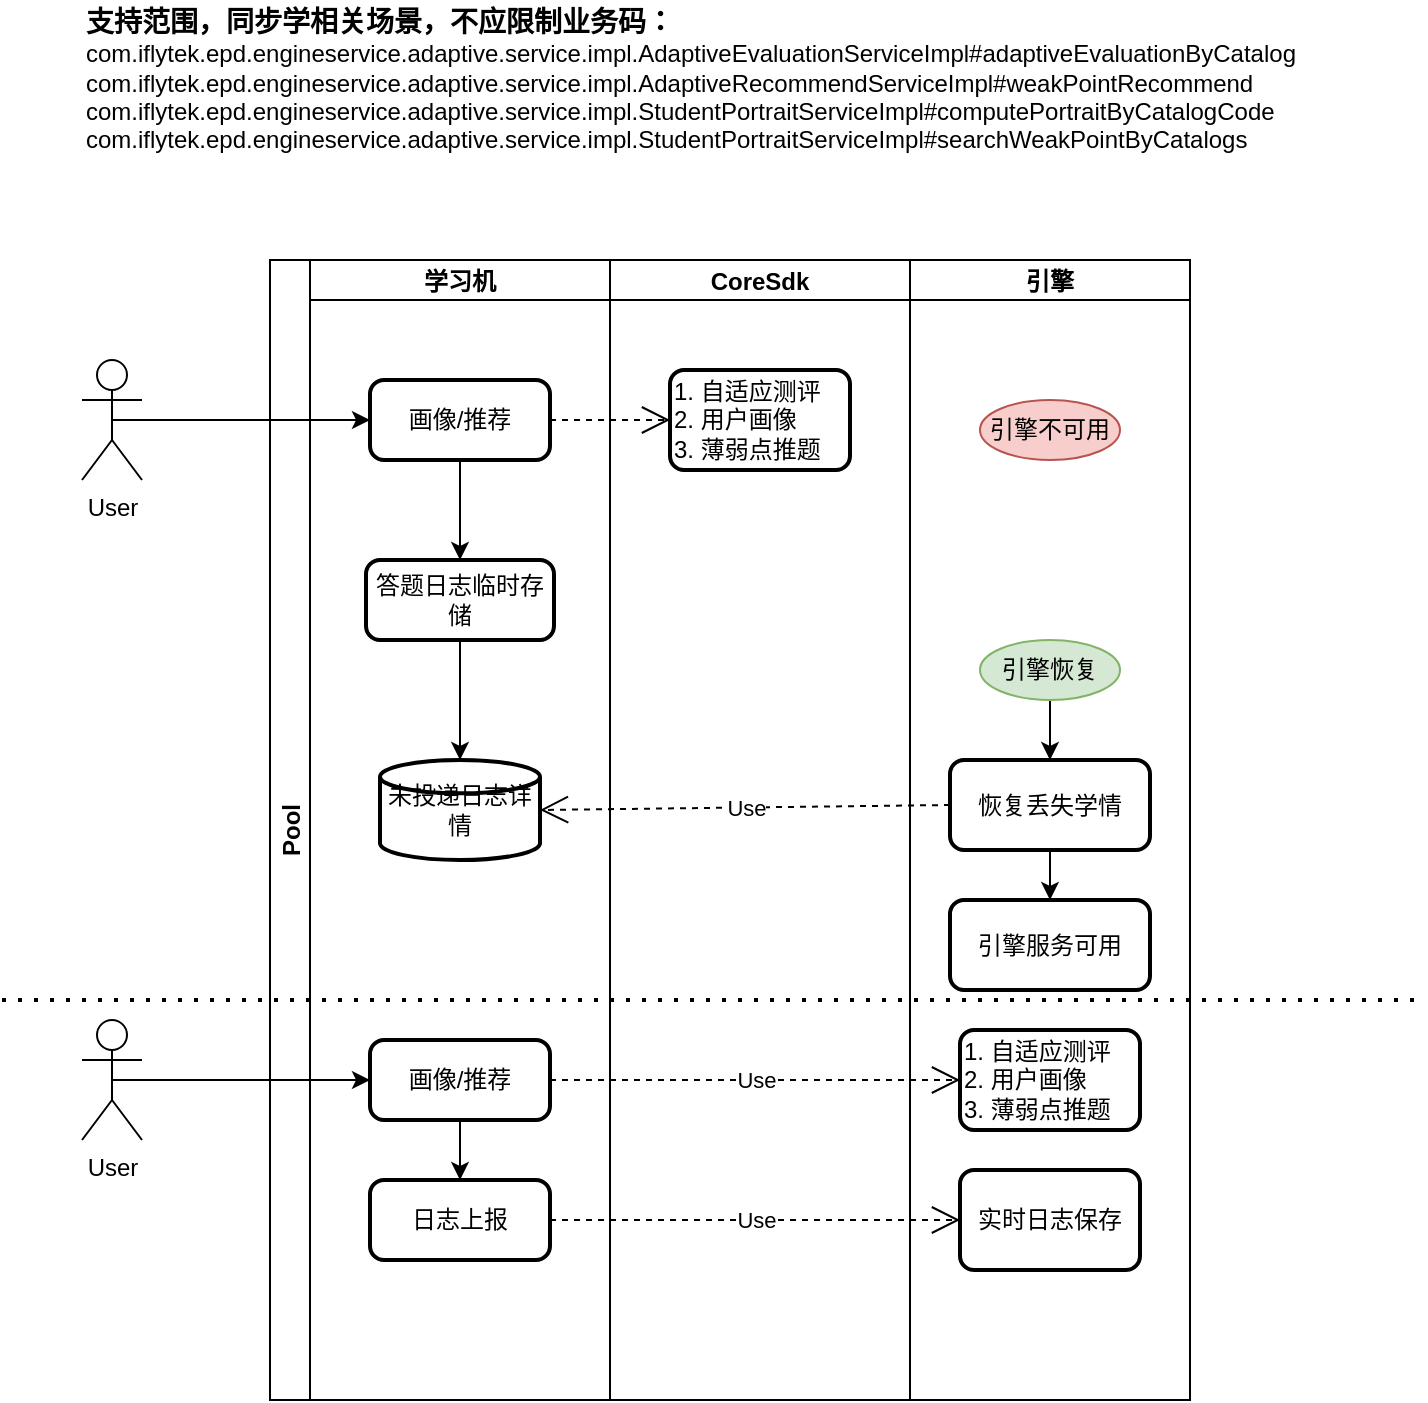 <mxfile version="16.4.6" type="github">
  <diagram id="dgvY_rVGDL0mgEJ4h0jD" name="第 1 页">
    <mxGraphModel dx="1038" dy="547" grid="1" gridSize="10" guides="1" tooltips="1" connect="1" arrows="1" fold="1" page="1" pageScale="1" pageWidth="827" pageHeight="1169" math="0" shadow="0">
      <root>
        <mxCell id="0" />
        <mxCell id="1" parent="0" />
        <mxCell id="iDCLeAGYW5DPLVCuSpxa-2" value="Pool" style="swimlane;childLayout=stackLayout;resizeParent=1;resizeParentMax=0;startSize=20;horizontal=0;horizontalStack=1;" vertex="1" parent="1">
          <mxGeometry x="224" y="230" width="460" height="570" as="geometry" />
        </mxCell>
        <mxCell id="iDCLeAGYW5DPLVCuSpxa-3" value="学习机" style="swimlane;startSize=20;" vertex="1" parent="iDCLeAGYW5DPLVCuSpxa-2">
          <mxGeometry x="20" width="150" height="570" as="geometry" />
        </mxCell>
        <mxCell id="iDCLeAGYW5DPLVCuSpxa-16" style="edgeStyle=orthogonalEdgeStyle;rounded=0;orthogonalLoop=1;jettySize=auto;html=1;exitX=0.5;exitY=1;exitDx=0;exitDy=0;fontFamily=Helvetica;" edge="1" parent="iDCLeAGYW5DPLVCuSpxa-3" source="iDCLeAGYW5DPLVCuSpxa-11" target="iDCLeAGYW5DPLVCuSpxa-14">
          <mxGeometry relative="1" as="geometry" />
        </mxCell>
        <mxCell id="iDCLeAGYW5DPLVCuSpxa-11" value="画像/推荐" style="rounded=1;whiteSpace=wrap;html=1;absoluteArcSize=1;arcSize=14;strokeWidth=2;" vertex="1" parent="iDCLeAGYW5DPLVCuSpxa-3">
          <mxGeometry x="30" y="60" width="90" height="40" as="geometry" />
        </mxCell>
        <mxCell id="iDCLeAGYW5DPLVCuSpxa-18" style="edgeStyle=orthogonalEdgeStyle;rounded=0;orthogonalLoop=1;jettySize=auto;html=1;exitX=0.5;exitY=1;exitDx=0;exitDy=0;entryX=0.5;entryY=0;entryDx=0;entryDy=0;entryPerimeter=0;fontFamily=Helvetica;" edge="1" parent="iDCLeAGYW5DPLVCuSpxa-3" source="iDCLeAGYW5DPLVCuSpxa-14" target="iDCLeAGYW5DPLVCuSpxa-17">
          <mxGeometry relative="1" as="geometry" />
        </mxCell>
        <mxCell id="iDCLeAGYW5DPLVCuSpxa-14" value="答题日志临时存储" style="rounded=1;whiteSpace=wrap;html=1;absoluteArcSize=1;arcSize=14;strokeWidth=2;fontFamily=Helvetica;" vertex="1" parent="iDCLeAGYW5DPLVCuSpxa-3">
          <mxGeometry x="28" y="150" width="94" height="40" as="geometry" />
        </mxCell>
        <mxCell id="iDCLeAGYW5DPLVCuSpxa-17" value="未投递日志详情" style="strokeWidth=2;html=1;shape=mxgraph.flowchart.database;whiteSpace=wrap;fontFamily=Helvetica;" vertex="1" parent="iDCLeAGYW5DPLVCuSpxa-3">
          <mxGeometry x="35" y="250" width="80" height="50" as="geometry" />
        </mxCell>
        <mxCell id="iDCLeAGYW5DPLVCuSpxa-35" style="edgeStyle=orthogonalEdgeStyle;rounded=0;orthogonalLoop=1;jettySize=auto;html=1;exitX=0.5;exitY=1;exitDx=0;exitDy=0;entryX=0.5;entryY=0;entryDx=0;entryDy=0;fontFamily=Helvetica;" edge="1" parent="iDCLeAGYW5DPLVCuSpxa-3" source="iDCLeAGYW5DPLVCuSpxa-29" target="iDCLeAGYW5DPLVCuSpxa-33">
          <mxGeometry relative="1" as="geometry" />
        </mxCell>
        <mxCell id="iDCLeAGYW5DPLVCuSpxa-29" value="画像/推荐" style="rounded=1;whiteSpace=wrap;html=1;absoluteArcSize=1;arcSize=14;strokeWidth=2;" vertex="1" parent="iDCLeAGYW5DPLVCuSpxa-3">
          <mxGeometry x="30" y="390" width="90" height="40" as="geometry" />
        </mxCell>
        <mxCell id="iDCLeAGYW5DPLVCuSpxa-33" value="日志上报" style="rounded=1;whiteSpace=wrap;html=1;absoluteArcSize=1;arcSize=14;strokeWidth=2;" vertex="1" parent="iDCLeAGYW5DPLVCuSpxa-3">
          <mxGeometry x="30" y="460" width="90" height="40" as="geometry" />
        </mxCell>
        <mxCell id="iDCLeAGYW5DPLVCuSpxa-4" value="CoreSdk" style="swimlane;startSize=20;" vertex="1" parent="iDCLeAGYW5DPLVCuSpxa-2">
          <mxGeometry x="170" width="150" height="570" as="geometry" />
        </mxCell>
        <mxCell id="iDCLeAGYW5DPLVCuSpxa-7" value="&lt;span&gt;1. 自适应测评&lt;/span&gt;&lt;br&gt;&lt;span&gt;2. 用户画像&lt;/span&gt;&lt;br&gt;&lt;span&gt;3. 薄弱点推题&lt;/span&gt;" style="rounded=1;whiteSpace=wrap;html=1;absoluteArcSize=1;arcSize=14;strokeWidth=2;align=left;" vertex="1" parent="iDCLeAGYW5DPLVCuSpxa-4">
          <mxGeometry x="30" y="55" width="90" height="50" as="geometry" />
        </mxCell>
        <mxCell id="iDCLeAGYW5DPLVCuSpxa-5" value="引擎" style="swimlane;startSize=20;" vertex="1" parent="iDCLeAGYW5DPLVCuSpxa-2">
          <mxGeometry x="320" width="140" height="570" as="geometry" />
        </mxCell>
        <mxCell id="iDCLeAGYW5DPLVCuSpxa-6" value="引擎不可用" style="strokeWidth=1;html=1;shape=mxgraph.flowchart.start_1;whiteSpace=wrap;fillColor=#f8cecc;strokeColor=#b85450;" vertex="1" parent="iDCLeAGYW5DPLVCuSpxa-5">
          <mxGeometry x="35" y="70" width="70" height="30" as="geometry" />
        </mxCell>
        <mxCell id="iDCLeAGYW5DPLVCuSpxa-27" style="edgeStyle=orthogonalEdgeStyle;rounded=0;orthogonalLoop=1;jettySize=auto;html=1;exitX=0.5;exitY=1;exitDx=0;exitDy=0;exitPerimeter=0;entryX=0.5;entryY=0;entryDx=0;entryDy=0;fontFamily=Helvetica;" edge="1" parent="iDCLeAGYW5DPLVCuSpxa-5" source="iDCLeAGYW5DPLVCuSpxa-19" target="iDCLeAGYW5DPLVCuSpxa-21">
          <mxGeometry relative="1" as="geometry" />
        </mxCell>
        <mxCell id="iDCLeAGYW5DPLVCuSpxa-19" value="引擎恢复" style="strokeWidth=1;html=1;shape=mxgraph.flowchart.start_1;whiteSpace=wrap;fillColor=#d5e8d4;strokeColor=#82b366;" vertex="1" parent="iDCLeAGYW5DPLVCuSpxa-5">
          <mxGeometry x="35" y="190" width="70" height="30" as="geometry" />
        </mxCell>
        <mxCell id="iDCLeAGYW5DPLVCuSpxa-28" style="edgeStyle=orthogonalEdgeStyle;rounded=0;orthogonalLoop=1;jettySize=auto;html=1;exitX=0.5;exitY=1;exitDx=0;exitDy=0;entryX=0.5;entryY=0;entryDx=0;entryDy=0;fontFamily=Helvetica;" edge="1" parent="iDCLeAGYW5DPLVCuSpxa-5" source="iDCLeAGYW5DPLVCuSpxa-21" target="iDCLeAGYW5DPLVCuSpxa-26">
          <mxGeometry relative="1" as="geometry" />
        </mxCell>
        <mxCell id="iDCLeAGYW5DPLVCuSpxa-21" value="恢复丢失学情" style="rounded=1;whiteSpace=wrap;html=1;absoluteArcSize=1;arcSize=14;strokeWidth=2;fontFamily=Helvetica;" vertex="1" parent="iDCLeAGYW5DPLVCuSpxa-5">
          <mxGeometry x="20" y="250" width="100" height="45" as="geometry" />
        </mxCell>
        <mxCell id="iDCLeAGYW5DPLVCuSpxa-26" value="引擎服务可用" style="rounded=1;whiteSpace=wrap;html=1;absoluteArcSize=1;arcSize=14;strokeWidth=2;fontFamily=Helvetica;" vertex="1" parent="iDCLeAGYW5DPLVCuSpxa-5">
          <mxGeometry x="20" y="320" width="100" height="45" as="geometry" />
        </mxCell>
        <mxCell id="iDCLeAGYW5DPLVCuSpxa-30" value="&lt;span&gt;1. 自适应测评&lt;/span&gt;&lt;br&gt;&lt;span&gt;2. 用户画像&lt;/span&gt;&lt;br&gt;&lt;span&gt;3. 薄弱点推题&lt;/span&gt;" style="rounded=1;whiteSpace=wrap;html=1;absoluteArcSize=1;arcSize=14;strokeWidth=2;align=left;" vertex="1" parent="iDCLeAGYW5DPLVCuSpxa-5">
          <mxGeometry x="25" y="385" width="90" height="50" as="geometry" />
        </mxCell>
        <mxCell id="iDCLeAGYW5DPLVCuSpxa-36" value="实时日志保存" style="rounded=1;whiteSpace=wrap;html=1;absoluteArcSize=1;arcSize=14;strokeWidth=2;fontFamily=Helvetica;" vertex="1" parent="iDCLeAGYW5DPLVCuSpxa-5">
          <mxGeometry x="25" y="455" width="90" height="50" as="geometry" />
        </mxCell>
        <mxCell id="iDCLeAGYW5DPLVCuSpxa-15" value="" style="endArrow=open;endSize=12;dashed=1;html=1;rounded=0;fontFamily=Helvetica;exitX=1;exitY=0.5;exitDx=0;exitDy=0;entryX=0;entryY=0.5;entryDx=0;entryDy=0;" edge="1" parent="iDCLeAGYW5DPLVCuSpxa-2" source="iDCLeAGYW5DPLVCuSpxa-11" target="iDCLeAGYW5DPLVCuSpxa-7">
          <mxGeometry width="160" relative="1" as="geometry">
            <mxPoint x="216" y="230" as="sourcePoint" />
            <mxPoint x="376" y="230" as="targetPoint" />
          </mxGeometry>
        </mxCell>
        <mxCell id="iDCLeAGYW5DPLVCuSpxa-24" value="Use" style="endArrow=open;endSize=12;dashed=1;html=1;rounded=0;fontFamily=Helvetica;exitX=0;exitY=0.5;exitDx=0;exitDy=0;entryX=1;entryY=0.5;entryDx=0;entryDy=0;entryPerimeter=0;" edge="1" parent="iDCLeAGYW5DPLVCuSpxa-2" source="iDCLeAGYW5DPLVCuSpxa-21" target="iDCLeAGYW5DPLVCuSpxa-17">
          <mxGeometry width="160" relative="1" as="geometry">
            <mxPoint x="216" y="300" as="sourcePoint" />
            <mxPoint x="376" y="300" as="targetPoint" />
          </mxGeometry>
        </mxCell>
        <mxCell id="iDCLeAGYW5DPLVCuSpxa-34" value="Use" style="endArrow=open;endSize=12;dashed=1;html=1;rounded=0;fontFamily=Helvetica;exitX=1;exitY=0.5;exitDx=0;exitDy=0;entryX=0;entryY=0.5;entryDx=0;entryDy=0;" edge="1" parent="iDCLeAGYW5DPLVCuSpxa-2" source="iDCLeAGYW5DPLVCuSpxa-29" target="iDCLeAGYW5DPLVCuSpxa-30">
          <mxGeometry width="160" relative="1" as="geometry">
            <mxPoint x="216" y="290" as="sourcePoint" />
            <mxPoint x="376" y="290" as="targetPoint" />
          </mxGeometry>
        </mxCell>
        <mxCell id="iDCLeAGYW5DPLVCuSpxa-37" value="Use" style="endArrow=open;endSize=12;dashed=1;html=1;rounded=0;fontFamily=Helvetica;exitX=1;exitY=0.5;exitDx=0;exitDy=0;entryX=0;entryY=0.5;entryDx=0;entryDy=0;" edge="1" parent="iDCLeAGYW5DPLVCuSpxa-2" source="iDCLeAGYW5DPLVCuSpxa-33" target="iDCLeAGYW5DPLVCuSpxa-36">
          <mxGeometry width="160" relative="1" as="geometry">
            <mxPoint x="150" y="420" as="sourcePoint" />
            <mxPoint x="355" y="420" as="targetPoint" />
          </mxGeometry>
        </mxCell>
        <mxCell id="iDCLeAGYW5DPLVCuSpxa-12" style="edgeStyle=orthogonalEdgeStyle;rounded=0;orthogonalLoop=1;jettySize=auto;html=1;exitX=0.5;exitY=0.5;exitDx=0;exitDy=0;exitPerimeter=0;entryX=0;entryY=0.5;entryDx=0;entryDy=0;fontFamily=Helvetica;" edge="1" parent="1" source="iDCLeAGYW5DPLVCuSpxa-8" target="iDCLeAGYW5DPLVCuSpxa-11">
          <mxGeometry relative="1" as="geometry" />
        </mxCell>
        <mxCell id="iDCLeAGYW5DPLVCuSpxa-8" value="User" style="shape=umlActor;verticalLabelPosition=bottom;verticalAlign=top;html=1;outlineConnect=0;strokeWidth=1;" vertex="1" parent="1">
          <mxGeometry x="130" y="280" width="30" height="60" as="geometry" />
        </mxCell>
        <mxCell id="iDCLeAGYW5DPLVCuSpxa-31" style="edgeStyle=orthogonalEdgeStyle;rounded=0;orthogonalLoop=1;jettySize=auto;html=1;exitX=0.5;exitY=0.5;exitDx=0;exitDy=0;exitPerimeter=0;entryX=0;entryY=0.5;entryDx=0;entryDy=0;fontFamily=Helvetica;" edge="1" parent="1" source="iDCLeAGYW5DPLVCuSpxa-20" target="iDCLeAGYW5DPLVCuSpxa-29">
          <mxGeometry relative="1" as="geometry" />
        </mxCell>
        <mxCell id="iDCLeAGYW5DPLVCuSpxa-20" value="User" style="shape=umlActor;verticalLabelPosition=bottom;verticalAlign=top;html=1;outlineConnect=0;strokeWidth=1;" vertex="1" parent="1">
          <mxGeometry x="130" y="610" width="30" height="60" as="geometry" />
        </mxCell>
        <mxCell id="iDCLeAGYW5DPLVCuSpxa-38" value="" style="endArrow=none;dashed=1;html=1;dashPattern=1 3;strokeWidth=2;rounded=0;fontFamily=Helvetica;" edge="1" parent="1">
          <mxGeometry width="50" height="50" relative="1" as="geometry">
            <mxPoint x="90" y="600" as="sourcePoint" />
            <mxPoint x="800" y="600" as="targetPoint" />
          </mxGeometry>
        </mxCell>
        <mxCell id="iDCLeAGYW5DPLVCuSpxa-39" value="&lt;b&gt;&lt;font style=&quot;font-size: 14px&quot;&gt;支持范围，同步学相关场景，不应限制业务码：&lt;/font&gt;&lt;/b&gt;&lt;br&gt;com.iflytek.epd.engineservice.adaptive.service.impl.AdaptiveEvaluationServiceImpl#adaptiveEvaluationByCatalog&lt;br&gt;com.iflytek.epd.engineservice.adaptive.service.impl.AdaptiveRecommendServiceImpl#weakPointRecommend&lt;br&gt;com.iflytek.epd.engineservice.adaptive.service.impl.StudentPortraitServiceImpl#computePortraitByCatalogCode&lt;br&gt;com.iflytek.epd.engineservice.adaptive.service.impl.StudentPortraitServiceImpl#searchWeakPointByCatalogs" style="text;html=1;strokeColor=none;fillColor=none;align=left;verticalAlign=middle;whiteSpace=wrap;rounded=0;fontFamily=Helvetica;" vertex="1" parent="1">
          <mxGeometry x="130" y="100" width="616" height="80" as="geometry" />
        </mxCell>
      </root>
    </mxGraphModel>
  </diagram>
</mxfile>
